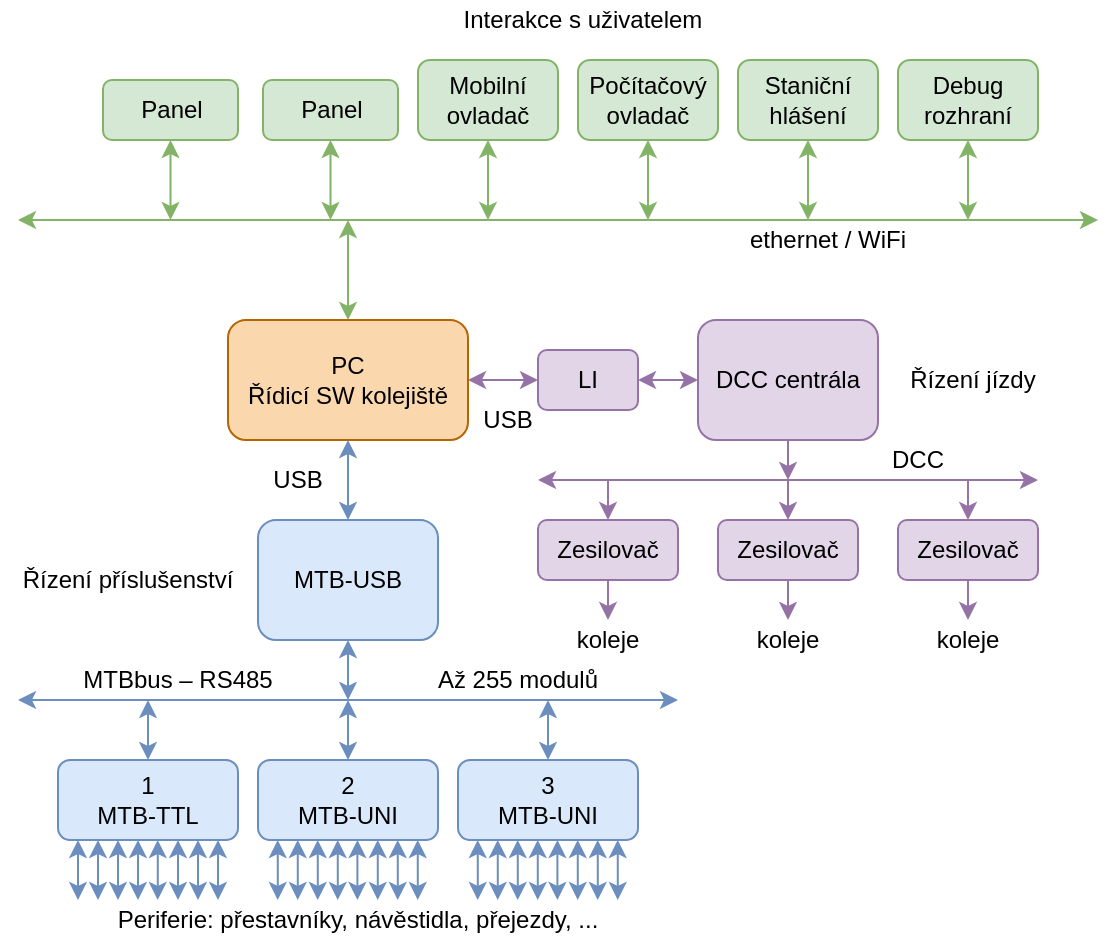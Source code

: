 <mxfile version="14.6.11" type="device"><diagram id="Jwc0q9FB26xdT7_EAWvq" name="Page-1"><mxGraphModel dx="1422" dy="945" grid="1" gridSize="10" guides="1" tooltips="1" connect="1" arrows="1" fold="1" page="1" pageScale="1" pageWidth="850" pageHeight="1100" math="0" shadow="0"><root><mxCell id="0"/><mxCell id="1" parent="0"/><mxCell id="6x0s3EIs6-m69cA4R1r7-58" style="edgeStyle=orthogonalEdgeStyle;rounded=0;orthogonalLoop=1;jettySize=auto;html=1;entryX=0;entryY=0.5;entryDx=0;entryDy=0;startArrow=classic;startFill=1;endArrow=classic;endFill=1;fillColor=#e1d5e7;strokeColor=#9673a6;" parent="1" source="6x0s3EIs6-m69cA4R1r7-1" target="6x0s3EIs6-m69cA4R1r7-46" edge="1"><mxGeometry relative="1" as="geometry"/></mxCell><mxCell id="6x0s3EIs6-m69cA4R1r7-60" style="edgeStyle=orthogonalEdgeStyle;rounded=0;orthogonalLoop=1;jettySize=auto;html=1;startArrow=classic;startFill=1;endArrow=classic;endFill=1;fillColor=#d5e8d4;strokeColor=#82b366;" parent="1" source="6x0s3EIs6-m69cA4R1r7-1" edge="1"><mxGeometry relative="1" as="geometry"><mxPoint x="405" y="250" as="targetPoint"/></mxGeometry></mxCell><mxCell id="6x0s3EIs6-m69cA4R1r7-1" value="PC&lt;br&gt;Řídicí SW kolejiště" style="rounded=1;whiteSpace=wrap;html=1;fillColor=#fad7ac;strokeColor=#b46504;" parent="1" vertex="1"><mxGeometry x="345" y="300" width="120" height="60" as="geometry"/></mxCell><mxCell id="6x0s3EIs6-m69cA4R1r7-12" style="edgeStyle=orthogonalEdgeStyle;rounded=0;orthogonalLoop=1;jettySize=auto;html=1;startArrow=classic;startFill=1;fillColor=#dae8fc;strokeColor=#6c8ebf;" parent="1" source="6x0s3EIs6-m69cA4R1r7-4" edge="1"><mxGeometry relative="1" as="geometry"><mxPoint x="405" y="490" as="targetPoint"/></mxGeometry></mxCell><mxCell id="6x0s3EIs6-m69cA4R1r7-45" style="edgeStyle=orthogonalEdgeStyle;rounded=0;orthogonalLoop=1;jettySize=auto;html=1;entryX=0.5;entryY=1;entryDx=0;entryDy=0;startArrow=classic;startFill=1;fillColor=#dae8fc;strokeColor=#6c8ebf;" parent="1" source="6x0s3EIs6-m69cA4R1r7-4" target="6x0s3EIs6-m69cA4R1r7-1" edge="1"><mxGeometry relative="1" as="geometry"/></mxCell><mxCell id="6x0s3EIs6-m69cA4R1r7-4" value="MTB-USB" style="rounded=1;whiteSpace=wrap;html=1;fillColor=#dae8fc;strokeColor=#6c8ebf;" parent="1" vertex="1"><mxGeometry x="360" y="400" width="90" height="60" as="geometry"/></mxCell><mxCell id="6x0s3EIs6-m69cA4R1r7-13" style="edgeStyle=orthogonalEdgeStyle;rounded=0;orthogonalLoop=1;jettySize=auto;html=1;startArrow=classic;startFill=1;fillColor=#dae8fc;strokeColor=#6c8ebf;" parent="1" source="6x0s3EIs6-m69cA4R1r7-5" edge="1"><mxGeometry relative="1" as="geometry"><mxPoint x="405" y="490" as="targetPoint"/></mxGeometry></mxCell><mxCell id="6x0s3EIs6-m69cA4R1r7-5" value="&lt;div&gt;2&lt;br&gt;MTB-UNI&lt;/div&gt;" style="rounded=1;whiteSpace=wrap;html=1;fillColor=#dae8fc;strokeColor=#6c8ebf;" parent="1" vertex="1"><mxGeometry x="360" y="520" width="90" height="40" as="geometry"/></mxCell><mxCell id="6x0s3EIs6-m69cA4R1r7-15" style="edgeStyle=orthogonalEdgeStyle;rounded=0;orthogonalLoop=1;jettySize=auto;html=1;startArrow=classic;startFill=1;fillColor=#dae8fc;strokeColor=#6c8ebf;" parent="1" source="6x0s3EIs6-m69cA4R1r7-6" edge="1"><mxGeometry relative="1" as="geometry"><mxPoint x="505" y="490" as="targetPoint"/></mxGeometry></mxCell><mxCell id="6x0s3EIs6-m69cA4R1r7-6" value="3&lt;br&gt;MTB-UNI" style="rounded=1;whiteSpace=wrap;html=1;fillColor=#dae8fc;strokeColor=#6c8ebf;" parent="1" vertex="1"><mxGeometry x="460" y="520" width="90" height="40" as="geometry"/></mxCell><mxCell id="6x0s3EIs6-m69cA4R1r7-14" style="edgeStyle=orthogonalEdgeStyle;rounded=0;orthogonalLoop=1;jettySize=auto;html=1;startArrow=classic;startFill=1;fillColor=#dae8fc;strokeColor=#6c8ebf;" parent="1" source="6x0s3EIs6-m69cA4R1r7-7" edge="1"><mxGeometry relative="1" as="geometry"><mxPoint x="305" y="490" as="targetPoint"/></mxGeometry></mxCell><mxCell id="6x0s3EIs6-m69cA4R1r7-7" value="&lt;div&gt;1&lt;br&gt;MTB-TTL&lt;/div&gt;" style="rounded=1;whiteSpace=wrap;html=1;fillColor=#dae8fc;strokeColor=#6c8ebf;" parent="1" vertex="1"><mxGeometry x="260" y="520" width="90" height="40" as="geometry"/></mxCell><mxCell id="6x0s3EIs6-m69cA4R1r7-8" value="" style="endArrow=classic;startArrow=classic;html=1;fillColor=#dae8fc;strokeColor=#6c8ebf;" parent="1" edge="1"><mxGeometry width="50" height="50" relative="1" as="geometry"><mxPoint x="240" y="490" as="sourcePoint"/><mxPoint x="570" y="490" as="targetPoint"/></mxGeometry></mxCell><mxCell id="6x0s3EIs6-m69cA4R1r7-16" value="MTBbus – RS485" style="text;html=1;strokeColor=none;fillColor=none;align=center;verticalAlign=middle;whiteSpace=wrap;rounded=0;" parent="1" vertex="1"><mxGeometry x="260" y="470" width="120" height="20" as="geometry"/></mxCell><mxCell id="6x0s3EIs6-m69cA4R1r7-18" style="edgeStyle=orthogonalEdgeStyle;rounded=0;orthogonalLoop=1;jettySize=auto;html=1;startArrow=classic;startFill=1;fillColor=#dae8fc;strokeColor=#6c8ebf;" parent="1" edge="1"><mxGeometry relative="1" as="geometry"><mxPoint x="280" y="590" as="targetPoint"/><mxPoint x="280" y="560" as="sourcePoint"/><Array as="points"><mxPoint x="280" y="580"/><mxPoint x="280" y="580"/></Array></mxGeometry></mxCell><mxCell id="6x0s3EIs6-m69cA4R1r7-19" style="edgeStyle=orthogonalEdgeStyle;rounded=0;orthogonalLoop=1;jettySize=auto;html=1;startArrow=classic;startFill=1;fillColor=#dae8fc;strokeColor=#6c8ebf;" parent="1" edge="1"><mxGeometry relative="1" as="geometry"><mxPoint x="290" y="590" as="targetPoint"/><mxPoint x="290" y="560" as="sourcePoint"/><Array as="points"><mxPoint x="290" y="580"/><mxPoint x="290" y="580"/></Array></mxGeometry></mxCell><mxCell id="6x0s3EIs6-m69cA4R1r7-20" style="edgeStyle=orthogonalEdgeStyle;rounded=0;orthogonalLoop=1;jettySize=auto;html=1;startArrow=classic;startFill=1;fillColor=#dae8fc;strokeColor=#6c8ebf;" parent="1" edge="1"><mxGeometry relative="1" as="geometry"><mxPoint x="300" y="590" as="targetPoint"/><mxPoint x="300" y="560" as="sourcePoint"/><Array as="points"><mxPoint x="300" y="580"/><mxPoint x="300" y="580"/></Array></mxGeometry></mxCell><mxCell id="6x0s3EIs6-m69cA4R1r7-21" style="edgeStyle=orthogonalEdgeStyle;rounded=0;orthogonalLoop=1;jettySize=auto;html=1;startArrow=classic;startFill=1;fillColor=#dae8fc;strokeColor=#6c8ebf;" parent="1" edge="1"><mxGeometry relative="1" as="geometry"><mxPoint x="309.86" y="590" as="targetPoint"/><mxPoint x="309.86" y="560" as="sourcePoint"/><Array as="points"><mxPoint x="309.86" y="570"/><mxPoint x="309.86" y="570"/></Array></mxGeometry></mxCell><mxCell id="6x0s3EIs6-m69cA4R1r7-22" style="edgeStyle=orthogonalEdgeStyle;rounded=0;orthogonalLoop=1;jettySize=auto;html=1;startArrow=classic;startFill=1;fillColor=#dae8fc;strokeColor=#6c8ebf;" parent="1" edge="1"><mxGeometry relative="1" as="geometry"><mxPoint x="320" y="590" as="targetPoint"/><mxPoint x="320" y="560" as="sourcePoint"/><Array as="points"><mxPoint x="320" y="580"/><mxPoint x="320" y="580"/></Array></mxGeometry></mxCell><mxCell id="6x0s3EIs6-m69cA4R1r7-23" style="edgeStyle=orthogonalEdgeStyle;rounded=0;orthogonalLoop=1;jettySize=auto;html=1;startArrow=classic;startFill=1;fillColor=#dae8fc;strokeColor=#6c8ebf;" parent="1" edge="1"><mxGeometry relative="1" as="geometry"><mxPoint x="330" y="590" as="targetPoint"/><mxPoint x="330" y="560" as="sourcePoint"/><Array as="points"><mxPoint x="330" y="580"/><mxPoint x="330" y="580"/></Array></mxGeometry></mxCell><mxCell id="6x0s3EIs6-m69cA4R1r7-24" style="edgeStyle=orthogonalEdgeStyle;rounded=0;orthogonalLoop=1;jettySize=auto;html=1;startArrow=classic;startFill=1;fillColor=#dae8fc;strokeColor=#6c8ebf;" parent="1" edge="1"><mxGeometry relative="1" as="geometry"><mxPoint x="340" y="590" as="targetPoint"/><mxPoint x="340" y="560" as="sourcePoint"/><Array as="points"><mxPoint x="340" y="580"/><mxPoint x="340" y="580"/></Array></mxGeometry></mxCell><mxCell id="6x0s3EIs6-m69cA4R1r7-25" style="edgeStyle=orthogonalEdgeStyle;rounded=0;orthogonalLoop=1;jettySize=auto;html=1;startArrow=classic;startFill=1;fillColor=#dae8fc;strokeColor=#6c8ebf;" parent="1" edge="1"><mxGeometry relative="1" as="geometry"><mxPoint x="270" y="590" as="targetPoint"/><mxPoint x="270" y="560" as="sourcePoint"/><Array as="points"><mxPoint x="270" y="580"/><mxPoint x="270" y="580"/></Array></mxGeometry></mxCell><mxCell id="6x0s3EIs6-m69cA4R1r7-26" style="edgeStyle=orthogonalEdgeStyle;rounded=0;orthogonalLoop=1;jettySize=auto;html=1;startArrow=classic;startFill=1;fillColor=#dae8fc;strokeColor=#6c8ebf;" parent="1" edge="1"><mxGeometry relative="1" as="geometry"><mxPoint x="379.86" y="590" as="targetPoint"/><mxPoint x="379.86" y="560" as="sourcePoint"/><Array as="points"><mxPoint x="379.86" y="580"/><mxPoint x="379.86" y="580"/></Array></mxGeometry></mxCell><mxCell id="6x0s3EIs6-m69cA4R1r7-27" style="edgeStyle=orthogonalEdgeStyle;rounded=0;orthogonalLoop=1;jettySize=auto;html=1;startArrow=classic;startFill=1;fillColor=#dae8fc;strokeColor=#6c8ebf;" parent="1" edge="1"><mxGeometry relative="1" as="geometry"><mxPoint x="389.86" y="590" as="targetPoint"/><mxPoint x="389.86" y="560" as="sourcePoint"/><Array as="points"><mxPoint x="389.86" y="580"/><mxPoint x="389.86" y="580"/></Array></mxGeometry></mxCell><mxCell id="6x0s3EIs6-m69cA4R1r7-28" style="edgeStyle=orthogonalEdgeStyle;rounded=0;orthogonalLoop=1;jettySize=auto;html=1;startArrow=classic;startFill=1;fillColor=#dae8fc;strokeColor=#6c8ebf;" parent="1" edge="1"><mxGeometry relative="1" as="geometry"><mxPoint x="399.86" y="590" as="targetPoint"/><mxPoint x="399.86" y="560" as="sourcePoint"/><Array as="points"><mxPoint x="399.86" y="580"/><mxPoint x="399.86" y="580"/></Array></mxGeometry></mxCell><mxCell id="6x0s3EIs6-m69cA4R1r7-29" style="edgeStyle=orthogonalEdgeStyle;rounded=0;orthogonalLoop=1;jettySize=auto;html=1;startArrow=classic;startFill=1;fillColor=#dae8fc;strokeColor=#6c8ebf;" parent="1" edge="1"><mxGeometry relative="1" as="geometry"><mxPoint x="409.72" y="590" as="targetPoint"/><mxPoint x="409.72" y="560" as="sourcePoint"/><Array as="points"><mxPoint x="409.72" y="570"/><mxPoint x="409.72" y="570"/></Array></mxGeometry></mxCell><mxCell id="6x0s3EIs6-m69cA4R1r7-30" style="edgeStyle=orthogonalEdgeStyle;rounded=0;orthogonalLoop=1;jettySize=auto;html=1;startArrow=classic;startFill=1;fillColor=#dae8fc;strokeColor=#6c8ebf;" parent="1" edge="1"><mxGeometry relative="1" as="geometry"><mxPoint x="419.86" y="590" as="targetPoint"/><mxPoint x="419.86" y="560" as="sourcePoint"/><Array as="points"><mxPoint x="419.86" y="580"/><mxPoint x="419.86" y="580"/></Array></mxGeometry></mxCell><mxCell id="6x0s3EIs6-m69cA4R1r7-31" style="edgeStyle=orthogonalEdgeStyle;rounded=0;orthogonalLoop=1;jettySize=auto;html=1;startArrow=classic;startFill=1;fillColor=#dae8fc;strokeColor=#6c8ebf;" parent="1" edge="1"><mxGeometry relative="1" as="geometry"><mxPoint x="429.86" y="590" as="targetPoint"/><mxPoint x="429.86" y="560" as="sourcePoint"/><Array as="points"><mxPoint x="429.86" y="580"/><mxPoint x="429.86" y="580"/></Array></mxGeometry></mxCell><mxCell id="6x0s3EIs6-m69cA4R1r7-32" style="edgeStyle=orthogonalEdgeStyle;rounded=0;orthogonalLoop=1;jettySize=auto;html=1;startArrow=classic;startFill=1;fillColor=#dae8fc;strokeColor=#6c8ebf;" parent="1" edge="1"><mxGeometry relative="1" as="geometry"><mxPoint x="439.86" y="590" as="targetPoint"/><mxPoint x="439.86" y="560" as="sourcePoint"/><Array as="points"><mxPoint x="439.86" y="580"/><mxPoint x="439.86" y="580"/></Array></mxGeometry></mxCell><mxCell id="6x0s3EIs6-m69cA4R1r7-33" style="edgeStyle=orthogonalEdgeStyle;rounded=0;orthogonalLoop=1;jettySize=auto;html=1;startArrow=classic;startFill=1;fillColor=#dae8fc;strokeColor=#6c8ebf;" parent="1" edge="1"><mxGeometry relative="1" as="geometry"><mxPoint x="369.86" y="590" as="targetPoint"/><mxPoint x="369.86" y="560" as="sourcePoint"/><Array as="points"><mxPoint x="369.86" y="580"/><mxPoint x="369.86" y="580"/></Array></mxGeometry></mxCell><mxCell id="6x0s3EIs6-m69cA4R1r7-34" style="edgeStyle=orthogonalEdgeStyle;rounded=0;orthogonalLoop=1;jettySize=auto;html=1;startArrow=classic;startFill=1;fillColor=#dae8fc;strokeColor=#6c8ebf;" parent="1" edge="1"><mxGeometry relative="1" as="geometry"><mxPoint x="479.86" y="590" as="targetPoint"/><mxPoint x="479.86" y="560" as="sourcePoint"/><Array as="points"><mxPoint x="479.86" y="580"/><mxPoint x="479.86" y="580"/></Array></mxGeometry></mxCell><mxCell id="6x0s3EIs6-m69cA4R1r7-35" style="edgeStyle=orthogonalEdgeStyle;rounded=0;orthogonalLoop=1;jettySize=auto;html=1;startArrow=classic;startFill=1;fillColor=#dae8fc;strokeColor=#6c8ebf;" parent="1" edge="1"><mxGeometry relative="1" as="geometry"><mxPoint x="489.86" y="590" as="targetPoint"/><mxPoint x="489.86" y="560" as="sourcePoint"/><Array as="points"><mxPoint x="489.86" y="580"/><mxPoint x="489.86" y="580"/></Array></mxGeometry></mxCell><mxCell id="6x0s3EIs6-m69cA4R1r7-36" style="edgeStyle=orthogonalEdgeStyle;rounded=0;orthogonalLoop=1;jettySize=auto;html=1;startArrow=classic;startFill=1;fillColor=#dae8fc;strokeColor=#6c8ebf;" parent="1" edge="1"><mxGeometry relative="1" as="geometry"><mxPoint x="499.86" y="590" as="targetPoint"/><mxPoint x="499.86" y="560" as="sourcePoint"/><Array as="points"><mxPoint x="499.86" y="580"/><mxPoint x="499.86" y="580"/></Array></mxGeometry></mxCell><mxCell id="6x0s3EIs6-m69cA4R1r7-37" style="edgeStyle=orthogonalEdgeStyle;rounded=0;orthogonalLoop=1;jettySize=auto;html=1;startArrow=classic;startFill=1;fillColor=#dae8fc;strokeColor=#6c8ebf;" parent="1" edge="1"><mxGeometry relative="1" as="geometry"><mxPoint x="509.72" y="590" as="targetPoint"/><mxPoint x="509.72" y="560" as="sourcePoint"/><Array as="points"><mxPoint x="509.72" y="570"/><mxPoint x="509.72" y="570"/></Array></mxGeometry></mxCell><mxCell id="6x0s3EIs6-m69cA4R1r7-38" style="edgeStyle=orthogonalEdgeStyle;rounded=0;orthogonalLoop=1;jettySize=auto;html=1;startArrow=classic;startFill=1;fillColor=#dae8fc;strokeColor=#6c8ebf;" parent="1" edge="1"><mxGeometry relative="1" as="geometry"><mxPoint x="519.86" y="590" as="targetPoint"/><mxPoint x="519.86" y="560" as="sourcePoint"/><Array as="points"><mxPoint x="519.86" y="580"/><mxPoint x="519.86" y="580"/></Array></mxGeometry></mxCell><mxCell id="6x0s3EIs6-m69cA4R1r7-39" style="edgeStyle=orthogonalEdgeStyle;rounded=0;orthogonalLoop=1;jettySize=auto;html=1;startArrow=classic;startFill=1;fillColor=#dae8fc;strokeColor=#6c8ebf;" parent="1" edge="1"><mxGeometry relative="1" as="geometry"><mxPoint x="529.86" y="590" as="targetPoint"/><mxPoint x="529.86" y="560" as="sourcePoint"/><Array as="points"><mxPoint x="529.86" y="580"/><mxPoint x="529.86" y="580"/></Array></mxGeometry></mxCell><mxCell id="6x0s3EIs6-m69cA4R1r7-40" style="edgeStyle=orthogonalEdgeStyle;rounded=0;orthogonalLoop=1;jettySize=auto;html=1;startArrow=classic;startFill=1;fillColor=#dae8fc;strokeColor=#6c8ebf;" parent="1" edge="1"><mxGeometry relative="1" as="geometry"><mxPoint x="539.86" y="590" as="targetPoint"/><mxPoint x="539.86" y="560" as="sourcePoint"/><Array as="points"><mxPoint x="539.86" y="580"/><mxPoint x="539.86" y="580"/></Array></mxGeometry></mxCell><mxCell id="6x0s3EIs6-m69cA4R1r7-41" style="edgeStyle=orthogonalEdgeStyle;rounded=0;orthogonalLoop=1;jettySize=auto;html=1;startArrow=classic;startFill=1;fillColor=#dae8fc;strokeColor=#6c8ebf;" parent="1" edge="1"><mxGeometry relative="1" as="geometry"><mxPoint x="469.86" y="590" as="targetPoint"/><mxPoint x="469.86" y="560" as="sourcePoint"/><Array as="points"><mxPoint x="469.86" y="580"/><mxPoint x="469.86" y="580"/></Array></mxGeometry></mxCell><mxCell id="6x0s3EIs6-m69cA4R1r7-42" value="&lt;div align=&quot;center&quot;&gt;Periferie: přestavníky, návěstidla, přejezdy, ...&lt;/div&gt;" style="text;html=1;align=center;verticalAlign=middle;whiteSpace=wrap;rounded=0;" parent="1" vertex="1"><mxGeometry x="270" y="590" width="280" height="20" as="geometry"/></mxCell><mxCell id="6x0s3EIs6-m69cA4R1r7-44" value="Až 255 modulů" style="text;html=1;strokeColor=none;fillColor=none;align=center;verticalAlign=middle;whiteSpace=wrap;rounded=0;" parent="1" vertex="1"><mxGeometry x="430" y="470" width="120" height="20" as="geometry"/></mxCell><mxCell id="6x0s3EIs6-m69cA4R1r7-57" style="edgeStyle=orthogonalEdgeStyle;rounded=0;orthogonalLoop=1;jettySize=auto;html=1;entryX=0;entryY=0.5;entryDx=0;entryDy=0;startArrow=classic;startFill=1;endArrow=classic;endFill=1;fillColor=#e1d5e7;strokeColor=#9673a6;" parent="1" source="6x0s3EIs6-m69cA4R1r7-46" target="6x0s3EIs6-m69cA4R1r7-47" edge="1"><mxGeometry relative="1" as="geometry"/></mxCell><mxCell id="6x0s3EIs6-m69cA4R1r7-46" value="&lt;div&gt;LI&lt;/div&gt;" style="rounded=1;whiteSpace=wrap;html=1;fillColor=#e1d5e7;strokeColor=#9673a6;" parent="1" vertex="1"><mxGeometry x="500" y="315" width="50" height="30" as="geometry"/></mxCell><mxCell id="6x0s3EIs6-m69cA4R1r7-51" style="edgeStyle=orthogonalEdgeStyle;rounded=0;orthogonalLoop=1;jettySize=auto;html=1;startArrow=none;startFill=0;endArrow=classic;endFill=1;fillColor=#e1d5e7;strokeColor=#9673a6;" parent="1" source="6x0s3EIs6-m69cA4R1r7-47" edge="1"><mxGeometry relative="1" as="geometry"><mxPoint x="625" y="380" as="targetPoint"/></mxGeometry></mxCell><mxCell id="6x0s3EIs6-m69cA4R1r7-47" value="DCC centrála" style="rounded=1;whiteSpace=wrap;html=1;fillColor=#e1d5e7;strokeColor=#9673a6;" parent="1" vertex="1"><mxGeometry x="580" y="300" width="90" height="60" as="geometry"/></mxCell><mxCell id="6x0s3EIs6-m69cA4R1r7-52" style="edgeStyle=orthogonalEdgeStyle;rounded=0;orthogonalLoop=1;jettySize=auto;html=1;startArrow=classic;startFill=1;endArrow=none;endFill=0;fillColor=#e1d5e7;strokeColor=#9673a6;" parent="1" source="6x0s3EIs6-m69cA4R1r7-48" edge="1"><mxGeometry relative="1" as="geometry"><mxPoint x="625" y="380" as="targetPoint"/></mxGeometry></mxCell><mxCell id="6x0s3EIs6-m69cA4R1r7-80" style="edgeStyle=orthogonalEdgeStyle;rounded=0;orthogonalLoop=1;jettySize=auto;html=1;startArrow=none;startFill=0;endArrow=classic;endFill=1;fillColor=#e1d5e7;strokeColor=#9673a6;" parent="1" source="6x0s3EIs6-m69cA4R1r7-48" edge="1"><mxGeometry relative="1" as="geometry"><mxPoint x="625" y="450" as="targetPoint"/></mxGeometry></mxCell><mxCell id="6x0s3EIs6-m69cA4R1r7-48" value="Zesilovač" style="rounded=1;whiteSpace=wrap;html=1;fillColor=#e1d5e7;strokeColor=#9673a6;" parent="1" vertex="1"><mxGeometry x="590" y="400" width="70" height="30" as="geometry"/></mxCell><mxCell id="6x0s3EIs6-m69cA4R1r7-56" style="edgeStyle=orthogonalEdgeStyle;rounded=0;orthogonalLoop=1;jettySize=auto;html=1;startArrow=classic;startFill=1;endArrow=none;endFill=0;fillColor=#e1d5e7;strokeColor=#9673a6;" parent="1" source="6x0s3EIs6-m69cA4R1r7-49" edge="1"><mxGeometry relative="1" as="geometry"><mxPoint x="715" y="380" as="targetPoint"/></mxGeometry></mxCell><mxCell id="6x0s3EIs6-m69cA4R1r7-82" style="edgeStyle=orthogonalEdgeStyle;rounded=0;orthogonalLoop=1;jettySize=auto;html=1;startArrow=none;startFill=0;endArrow=classic;endFill=1;fillColor=#e1d5e7;strokeColor=#9673a6;" parent="1" source="6x0s3EIs6-m69cA4R1r7-49" edge="1"><mxGeometry relative="1" as="geometry"><mxPoint x="715" y="450" as="targetPoint"/></mxGeometry></mxCell><mxCell id="6x0s3EIs6-m69cA4R1r7-49" value="Zesilovač" style="rounded=1;whiteSpace=wrap;html=1;fillColor=#e1d5e7;strokeColor=#9673a6;" parent="1" vertex="1"><mxGeometry x="680" y="400" width="70" height="30" as="geometry"/></mxCell><mxCell id="6x0s3EIs6-m69cA4R1r7-55" style="edgeStyle=orthogonalEdgeStyle;rounded=0;orthogonalLoop=1;jettySize=auto;html=1;startArrow=classic;startFill=1;endArrow=none;endFill=0;fillColor=#e1d5e7;strokeColor=#9673a6;" parent="1" source="6x0s3EIs6-m69cA4R1r7-50" edge="1"><mxGeometry relative="1" as="geometry"><mxPoint x="535" y="380" as="targetPoint"/></mxGeometry></mxCell><mxCell id="6x0s3EIs6-m69cA4R1r7-81" style="edgeStyle=orthogonalEdgeStyle;rounded=0;orthogonalLoop=1;jettySize=auto;html=1;startArrow=none;startFill=0;endArrow=classic;endFill=1;fillColor=#e1d5e7;strokeColor=#9673a6;" parent="1" source="6x0s3EIs6-m69cA4R1r7-50" edge="1"><mxGeometry relative="1" as="geometry"><mxPoint x="535" y="450" as="targetPoint"/></mxGeometry></mxCell><mxCell id="6x0s3EIs6-m69cA4R1r7-50" value="Zesilovač" style="rounded=1;whiteSpace=wrap;html=1;fillColor=#e1d5e7;strokeColor=#9673a6;" parent="1" vertex="1"><mxGeometry x="500" y="400" width="70" height="30" as="geometry"/></mxCell><mxCell id="6x0s3EIs6-m69cA4R1r7-53" value="" style="endArrow=classic;startArrow=classic;html=1;fillColor=#e1d5e7;strokeColor=#9673a6;" parent="1" edge="1"><mxGeometry width="50" height="50" relative="1" as="geometry"><mxPoint x="500" y="380" as="sourcePoint"/><mxPoint x="750" y="380" as="targetPoint"/></mxGeometry></mxCell><mxCell id="6x0s3EIs6-m69cA4R1r7-54" value="DCC" style="text;html=1;strokeColor=none;fillColor=none;align=center;verticalAlign=middle;whiteSpace=wrap;rounded=0;" parent="1" vertex="1"><mxGeometry x="670" y="360" width="40" height="20" as="geometry"/></mxCell><mxCell id="6x0s3EIs6-m69cA4R1r7-59" value="" style="endArrow=classic;startArrow=classic;html=1;fillColor=#d5e8d4;strokeColor=#82b366;" parent="1" edge="1"><mxGeometry width="50" height="50" relative="1" as="geometry"><mxPoint x="240" y="250" as="sourcePoint"/><mxPoint x="780" y="250" as="targetPoint"/></mxGeometry></mxCell><mxCell id="6x0s3EIs6-m69cA4R1r7-68" style="edgeStyle=orthogonalEdgeStyle;rounded=0;orthogonalLoop=1;jettySize=auto;html=1;startArrow=classic;startFill=1;endArrow=classic;endFill=1;fillColor=#d5e8d4;strokeColor=#82b366;" parent="1" source="6x0s3EIs6-m69cA4R1r7-61" edge="1"><mxGeometry relative="1" as="geometry"><mxPoint x="316.25" y="250" as="targetPoint"/></mxGeometry></mxCell><mxCell id="6x0s3EIs6-m69cA4R1r7-61" value="Panel" style="rounded=1;whiteSpace=wrap;html=1;fillColor=#d5e8d4;strokeColor=#82b366;" parent="1" vertex="1"><mxGeometry x="282.5" y="180" width="67.5" height="30" as="geometry"/></mxCell><mxCell id="6x0s3EIs6-m69cA4R1r7-69" style="edgeStyle=orthogonalEdgeStyle;rounded=0;orthogonalLoop=1;jettySize=auto;html=1;startArrow=classic;startFill=1;endArrow=classic;endFill=1;fillColor=#d5e8d4;strokeColor=#82b366;" parent="1" source="6x0s3EIs6-m69cA4R1r7-62" edge="1"><mxGeometry relative="1" as="geometry"><mxPoint x="396.25" y="250" as="targetPoint"/></mxGeometry></mxCell><mxCell id="6x0s3EIs6-m69cA4R1r7-62" value="Panel" style="rounded=1;whiteSpace=wrap;html=1;fillColor=#d5e8d4;strokeColor=#82b366;" parent="1" vertex="1"><mxGeometry x="362.5" y="180" width="67.5" height="30" as="geometry"/></mxCell><mxCell id="6x0s3EIs6-m69cA4R1r7-70" style="edgeStyle=orthogonalEdgeStyle;rounded=0;orthogonalLoop=1;jettySize=auto;html=1;startArrow=classic;startFill=1;endArrow=classic;endFill=1;fillColor=#d5e8d4;strokeColor=#82b366;" parent="1" source="6x0s3EIs6-m69cA4R1r7-63" edge="1"><mxGeometry relative="1" as="geometry"><mxPoint x="475" y="250" as="targetPoint"/></mxGeometry></mxCell><mxCell id="6x0s3EIs6-m69cA4R1r7-63" value="Mobilní ovladač" style="rounded=1;whiteSpace=wrap;html=1;fillColor=#d5e8d4;strokeColor=#82b366;" parent="1" vertex="1"><mxGeometry x="440" y="170" width="70" height="40" as="geometry"/></mxCell><mxCell id="6x0s3EIs6-m69cA4R1r7-71" style="edgeStyle=orthogonalEdgeStyle;rounded=0;orthogonalLoop=1;jettySize=auto;html=1;startArrow=classic;startFill=1;endArrow=classic;endFill=1;fillColor=#d5e8d4;strokeColor=#82b366;" parent="1" source="6x0s3EIs6-m69cA4R1r7-65" edge="1"><mxGeometry relative="1" as="geometry"><mxPoint x="555" y="250" as="targetPoint"/></mxGeometry></mxCell><mxCell id="6x0s3EIs6-m69cA4R1r7-65" value="Počítačový&lt;br&gt;ovladač" style="rounded=1;whiteSpace=wrap;html=1;fillColor=#d5e8d4;strokeColor=#82b366;" parent="1" vertex="1"><mxGeometry x="520" y="170" width="70" height="40" as="geometry"/></mxCell><mxCell id="6x0s3EIs6-m69cA4R1r7-72" style="edgeStyle=orthogonalEdgeStyle;rounded=0;orthogonalLoop=1;jettySize=auto;html=1;startArrow=classic;startFill=1;endArrow=classic;endFill=1;fillColor=#d5e8d4;strokeColor=#82b366;" parent="1" source="6x0s3EIs6-m69cA4R1r7-66" edge="1"><mxGeometry relative="1" as="geometry"><mxPoint x="635" y="250" as="targetPoint"/></mxGeometry></mxCell><mxCell id="6x0s3EIs6-m69cA4R1r7-66" value="Staniční hlášení" style="rounded=1;whiteSpace=wrap;html=1;fillColor=#d5e8d4;strokeColor=#82b366;" parent="1" vertex="1"><mxGeometry x="600" y="170" width="70" height="40" as="geometry"/></mxCell><mxCell id="6x0s3EIs6-m69cA4R1r7-73" style="edgeStyle=orthogonalEdgeStyle;rounded=0;orthogonalLoop=1;jettySize=auto;html=1;startArrow=classic;startFill=1;endArrow=classic;endFill=1;fillColor=#d5e8d4;strokeColor=#82b366;" parent="1" source="6x0s3EIs6-m69cA4R1r7-67" edge="1"><mxGeometry relative="1" as="geometry"><mxPoint x="715" y="250" as="targetPoint"/></mxGeometry></mxCell><mxCell id="6x0s3EIs6-m69cA4R1r7-67" value="Debug&lt;br&gt;rozhraní" style="rounded=1;whiteSpace=wrap;html=1;fillColor=#d5e8d4;strokeColor=#82b366;" parent="1" vertex="1"><mxGeometry x="680" y="170" width="70" height="40" as="geometry"/></mxCell><mxCell id="6x0s3EIs6-m69cA4R1r7-74" value="ethernet / WiFi" style="text;html=1;strokeColor=none;fillColor=none;align=center;verticalAlign=middle;whiteSpace=wrap;rounded=0;" parent="1" vertex="1"><mxGeometry x="590" y="250" width="110" height="20" as="geometry"/></mxCell><mxCell id="6x0s3EIs6-m69cA4R1r7-75" value="Řízení jízdy" style="text;html=1;strokeColor=none;fillColor=none;align=center;verticalAlign=middle;whiteSpace=wrap;rounded=0;" parent="1" vertex="1"><mxGeometry x="680" y="320" width="75" height="20" as="geometry"/></mxCell><mxCell id="6x0s3EIs6-m69cA4R1r7-76" value="Interakce s uživatelem" style="text;html=1;strokeColor=none;fillColor=none;align=center;verticalAlign=middle;whiteSpace=wrap;rounded=0;" parent="1" vertex="1"><mxGeometry x="430" y="140" width="185" height="20" as="geometry"/></mxCell><mxCell id="6x0s3EIs6-m69cA4R1r7-83" value="koleje" style="text;html=1;strokeColor=none;fillColor=none;align=center;verticalAlign=middle;whiteSpace=wrap;rounded=0;" parent="1" vertex="1"><mxGeometry x="605" y="450" width="40" height="20" as="geometry"/></mxCell><mxCell id="6x0s3EIs6-m69cA4R1r7-84" value="koleje" style="text;html=1;strokeColor=none;fillColor=none;align=center;verticalAlign=middle;whiteSpace=wrap;rounded=0;" parent="1" vertex="1"><mxGeometry x="515" y="450" width="40" height="20" as="geometry"/></mxCell><mxCell id="6x0s3EIs6-m69cA4R1r7-85" value="koleje" style="text;html=1;strokeColor=none;fillColor=none;align=center;verticalAlign=middle;whiteSpace=wrap;rounded=0;" parent="1" vertex="1"><mxGeometry x="695" y="450" width="40" height="20" as="geometry"/></mxCell><mxCell id="6x0s3EIs6-m69cA4R1r7-86" value="USB" style="text;html=1;strokeColor=none;fillColor=none;align=center;verticalAlign=middle;whiteSpace=wrap;rounded=0;" parent="1" vertex="1"><mxGeometry x="360" y="370" width="40" height="20" as="geometry"/></mxCell><mxCell id="6x0s3EIs6-m69cA4R1r7-87" value="USB" style="text;html=1;strokeColor=none;fillColor=none;align=center;verticalAlign=middle;whiteSpace=wrap;rounded=0;" parent="1" vertex="1"><mxGeometry x="465" y="340" width="40" height="20" as="geometry"/></mxCell><mxCell id="ebRLfgN9UVGcBTGuQdE8-1" value="Řízení příslušenství" style="text;html=1;strokeColor=none;fillColor=none;align=center;verticalAlign=middle;whiteSpace=wrap;rounded=0;" vertex="1" parent="1"><mxGeometry x="240" y="420" width="110" height="20" as="geometry"/></mxCell></root></mxGraphModel></diagram></mxfile>